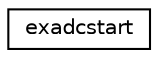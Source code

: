 digraph "クラス階層図"
{
  edge [fontname="Helvetica",fontsize="10",labelfontname="Helvetica",labelfontsize="10"];
  node [fontname="Helvetica",fontsize="10",shape=record];
  rankdir="LR";
  Node0 [label="exadcstart",height=0.2,width=0.4,color="black", fillcolor="white", style="filled",URL="$classexadcstart.html"];
}
